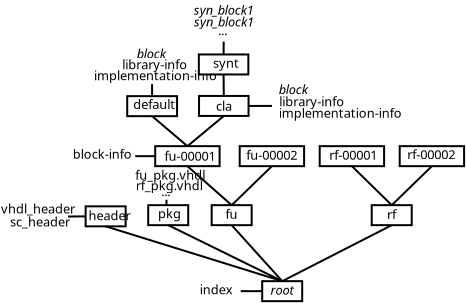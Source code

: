 <?xml version="1.0" encoding="UTF-8"?>
<dia:diagram xmlns:dia="http://www.lysator.liu.se/~alla/dia/">
  <dia:layer name="Background" visible="true">
    <dia:object type="Standard - Text" version="0" id="O0">
      <dia:attribute name="obj_pos">
        <dia:point val="30.288,11.275"/>
      </dia:attribute>
      <dia:attribute name="obj_bb">
        <dia:rectangle val="30.288,10.675;30.288,11.625"/>
      </dia:attribute>
      <dia:attribute name="text">
        <dia:composite type="text">
          <dia:attribute name="string">
            <dia:string>##</dia:string>
          </dia:attribute>
          <dia:attribute name="font">
            <dia:font family="sans" style="0" name="Helvetica"/>
          </dia:attribute>
          <dia:attribute name="height">
            <dia:real val="0.8"/>
          </dia:attribute>
          <dia:attribute name="pos">
            <dia:point val="30.288,11.275"/>
          </dia:attribute>
          <dia:attribute name="color">
            <dia:color val="#000000"/>
          </dia:attribute>
          <dia:attribute name="alignment">
            <dia:enum val="0"/>
          </dia:attribute>
        </dia:composite>
      </dia:attribute>
    </dia:object>
    <dia:object type="Standard - Line" version="0" id="O1">
      <dia:attribute name="obj_pos">
        <dia:point val="25.937,23.575"/>
      </dia:attribute>
      <dia:attribute name="obj_bb">
        <dia:rectangle val="23.339,20.704;26.008,23.646"/>
      </dia:attribute>
      <dia:attribute name="conn_endpoints">
        <dia:point val="25.937,23.575"/>
        <dia:point val="23.41,20.775"/>
      </dia:attribute>
      <dia:attribute name="numcp">
        <dia:int val="1"/>
      </dia:attribute>
      <dia:connections>
        <dia:connection handle="0" to="O33" connection="1"/>
        <dia:connection handle="1" to="O12" connection="6"/>
      </dia:connections>
    </dia:object>
    <dia:object type="Standard - Line" version="0" id="O2">
      <dia:attribute name="obj_pos">
        <dia:point val="25.937,23.575"/>
      </dia:attribute>
      <dia:attribute name="obj_bb">
        <dia:rectangle val="25.87,20.708;31.48,23.642"/>
      </dia:attribute>
      <dia:attribute name="conn_endpoints">
        <dia:point val="25.937,23.575"/>
        <dia:point val="31.413,20.775"/>
      </dia:attribute>
      <dia:attribute name="numcp">
        <dia:int val="1"/>
      </dia:attribute>
      <dia:connections>
        <dia:connection handle="0" to="O33" connection="1"/>
        <dia:connection handle="1" to="O13" connection="6"/>
      </dia:connections>
    </dia:object>
    <dia:group>
      <dia:object type="Standard - Box" version="0" id="O3">
        <dia:attribute name="obj_pos">
          <dia:point val="19.238,19.775"/>
        </dia:attribute>
        <dia:attribute name="obj_bb">
          <dia:rectangle val="19.188,19.725;21.288,20.825"/>
        </dia:attribute>
        <dia:attribute name="elem_corner">
          <dia:point val="19.238,19.775"/>
        </dia:attribute>
        <dia:attribute name="elem_width">
          <dia:real val="2"/>
        </dia:attribute>
        <dia:attribute name="elem_height">
          <dia:real val="1"/>
        </dia:attribute>
        <dia:attribute name="show_background">
          <dia:boolean val="true"/>
        </dia:attribute>
      </dia:object>
      <dia:object type="Standard - Text" version="0" id="O4">
        <dia:attribute name="obj_pos">
          <dia:point val="19.727,20.425"/>
        </dia:attribute>
        <dia:attribute name="obj_bb">
          <dia:rectangle val="19.727,19.825;20.627,20.775"/>
        </dia:attribute>
        <dia:attribute name="text">
          <dia:composite type="text">
            <dia:attribute name="string">
              <dia:string>#pkg#</dia:string>
            </dia:attribute>
            <dia:attribute name="font">
              <dia:font family="sans" style="0" name="Helvetica"/>
            </dia:attribute>
            <dia:attribute name="height">
              <dia:real val="0.8"/>
            </dia:attribute>
            <dia:attribute name="pos">
              <dia:point val="19.727,20.425"/>
            </dia:attribute>
            <dia:attribute name="color">
              <dia:color val="#000000"/>
            </dia:attribute>
            <dia:attribute name="alignment">
              <dia:enum val="0"/>
            </dia:attribute>
          </dia:composite>
        </dia:attribute>
      </dia:object>
    </dia:group>
    <dia:object type="Standard - Box" version="0" id="O5">
      <dia:attribute name="obj_pos">
        <dia:point val="19.587,16.825"/>
      </dia:attribute>
      <dia:attribute name="obj_bb">
        <dia:rectangle val="19.538,16.775;22.858,17.875"/>
      </dia:attribute>
      <dia:attribute name="elem_corner">
        <dia:point val="19.587,16.825"/>
      </dia:attribute>
      <dia:attribute name="elem_width">
        <dia:real val="3.22"/>
      </dia:attribute>
      <dia:attribute name="elem_height">
        <dia:real val="1"/>
      </dia:attribute>
      <dia:attribute name="show_background">
        <dia:boolean val="true"/>
      </dia:attribute>
    </dia:object>
    <dia:object type="Standard - Text" version="0" id="O6">
      <dia:attribute name="obj_pos">
        <dia:point val="20.047,17.55"/>
      </dia:attribute>
      <dia:attribute name="obj_bb">
        <dia:rectangle val="20.047,16.95;22.198,17.9"/>
      </dia:attribute>
      <dia:attribute name="text">
        <dia:composite type="text">
          <dia:attribute name="string">
            <dia:string>#fu-00001#</dia:string>
          </dia:attribute>
          <dia:attribute name="font">
            <dia:font family="sans" style="0" name="Helvetica"/>
          </dia:attribute>
          <dia:attribute name="height">
            <dia:real val="0.8"/>
          </dia:attribute>
          <dia:attribute name="pos">
            <dia:point val="20.047,17.55"/>
          </dia:attribute>
          <dia:attribute name="color">
            <dia:color val="#000000"/>
          </dia:attribute>
          <dia:attribute name="alignment">
            <dia:enum val="0"/>
          </dia:attribute>
        </dia:composite>
      </dia:attribute>
    </dia:object>
    <dia:object type="Standard - Box" version="0" id="O7">
      <dia:attribute name="obj_pos">
        <dia:point val="23.812,16.825"/>
      </dia:attribute>
      <dia:attribute name="obj_bb">
        <dia:rectangle val="23.762,16.775;27.082,17.875"/>
      </dia:attribute>
      <dia:attribute name="elem_corner">
        <dia:point val="23.812,16.825"/>
      </dia:attribute>
      <dia:attribute name="elem_width">
        <dia:real val="3.22"/>
      </dia:attribute>
      <dia:attribute name="elem_height">
        <dia:real val="1"/>
      </dia:attribute>
      <dia:attribute name="show_background">
        <dia:boolean val="true"/>
      </dia:attribute>
    </dia:object>
    <dia:object type="Standard - Text" version="0" id="O8">
      <dia:attribute name="obj_pos">
        <dia:point val="24.137,17.5"/>
      </dia:attribute>
      <dia:attribute name="obj_bb">
        <dia:rectangle val="24.137,16.9;26.287,17.85"/>
      </dia:attribute>
      <dia:attribute name="text">
        <dia:composite type="text">
          <dia:attribute name="string">
            <dia:string>#fu-00002#</dia:string>
          </dia:attribute>
          <dia:attribute name="font">
            <dia:font family="sans" style="0" name="Helvetica"/>
          </dia:attribute>
          <dia:attribute name="height">
            <dia:real val="0.8"/>
          </dia:attribute>
          <dia:attribute name="pos">
            <dia:point val="24.137,17.5"/>
          </dia:attribute>
          <dia:attribute name="color">
            <dia:color val="#000000"/>
          </dia:attribute>
          <dia:attribute name="alignment">
            <dia:enum val="0"/>
          </dia:attribute>
        </dia:composite>
      </dia:attribute>
    </dia:object>
    <dia:object type="Standard - Box" version="0" id="O9">
      <dia:attribute name="obj_pos">
        <dia:point val="27.812,16.825"/>
      </dia:attribute>
      <dia:attribute name="obj_bb">
        <dia:rectangle val="27.762,16.775;31.082,17.875"/>
      </dia:attribute>
      <dia:attribute name="elem_corner">
        <dia:point val="27.812,16.825"/>
      </dia:attribute>
      <dia:attribute name="elem_width">
        <dia:real val="3.22"/>
      </dia:attribute>
      <dia:attribute name="elem_height">
        <dia:real val="1"/>
      </dia:attribute>
      <dia:attribute name="show_background">
        <dia:boolean val="true"/>
      </dia:attribute>
    </dia:object>
    <dia:object type="Standard - Box" version="0" id="O10">
      <dia:attribute name="obj_pos">
        <dia:point val="31.812,16.825"/>
      </dia:attribute>
      <dia:attribute name="obj_bb">
        <dia:rectangle val="31.762,16.775;35.083,17.875"/>
      </dia:attribute>
      <dia:attribute name="elem_corner">
        <dia:point val="31.812,16.825"/>
      </dia:attribute>
      <dia:attribute name="elem_width">
        <dia:real val="3.22"/>
      </dia:attribute>
      <dia:attribute name="elem_height">
        <dia:real val="1"/>
      </dia:attribute>
      <dia:attribute name="show_background">
        <dia:boolean val="true"/>
      </dia:attribute>
    </dia:object>
    <dia:object type="Standard - Text" version="0" id="O11">
      <dia:attribute name="obj_pos">
        <dia:point val="32.187,17.475"/>
      </dia:attribute>
      <dia:attribute name="obj_bb">
        <dia:rectangle val="32.187,16.875;34.237,17.825"/>
      </dia:attribute>
      <dia:attribute name="text">
        <dia:composite type="text">
          <dia:attribute name="string">
            <dia:string>#rf-00002#</dia:string>
          </dia:attribute>
          <dia:attribute name="font">
            <dia:font family="sans" style="0" name="Helvetica"/>
          </dia:attribute>
          <dia:attribute name="height">
            <dia:real val="0.8"/>
          </dia:attribute>
          <dia:attribute name="pos">
            <dia:point val="32.187,17.475"/>
          </dia:attribute>
          <dia:attribute name="color">
            <dia:color val="#000000"/>
          </dia:attribute>
          <dia:attribute name="alignment">
            <dia:enum val="0"/>
          </dia:attribute>
        </dia:composite>
      </dia:attribute>
    </dia:object>
    <dia:object type="Standard - Box" version="0" id="O12">
      <dia:attribute name="obj_pos">
        <dia:point val="22.41,19.775"/>
      </dia:attribute>
      <dia:attribute name="obj_bb">
        <dia:rectangle val="22.36,19.725;24.46,20.825"/>
      </dia:attribute>
      <dia:attribute name="elem_corner">
        <dia:point val="22.41,19.775"/>
      </dia:attribute>
      <dia:attribute name="elem_width">
        <dia:real val="2"/>
      </dia:attribute>
      <dia:attribute name="elem_height">
        <dia:real val="1"/>
      </dia:attribute>
      <dia:attribute name="show_background">
        <dia:boolean val="true"/>
      </dia:attribute>
    </dia:object>
    <dia:object type="Standard - Box" version="0" id="O13">
      <dia:attribute name="obj_pos">
        <dia:point val="30.413,19.775"/>
      </dia:attribute>
      <dia:attribute name="obj_bb">
        <dia:rectangle val="30.363,19.725;32.462,20.825"/>
      </dia:attribute>
      <dia:attribute name="elem_corner">
        <dia:point val="30.413,19.775"/>
      </dia:attribute>
      <dia:attribute name="elem_width">
        <dia:real val="2"/>
      </dia:attribute>
      <dia:attribute name="elem_height">
        <dia:real val="1"/>
      </dia:attribute>
      <dia:attribute name="show_background">
        <dia:boolean val="true"/>
      </dia:attribute>
    </dia:object>
    <dia:object type="Standard - Text" version="0" id="O14">
      <dia:attribute name="obj_pos">
        <dia:point val="23.101,20.45"/>
      </dia:attribute>
      <dia:attribute name="obj_bb">
        <dia:rectangle val="23.101,19.85;23.551,20.8"/>
      </dia:attribute>
      <dia:attribute name="text">
        <dia:composite type="text">
          <dia:attribute name="string">
            <dia:string>#fu#</dia:string>
          </dia:attribute>
          <dia:attribute name="font">
            <dia:font family="sans" style="0" name="Helvetica"/>
          </dia:attribute>
          <dia:attribute name="height">
            <dia:real val="0.8"/>
          </dia:attribute>
          <dia:attribute name="pos">
            <dia:point val="23.101,20.45"/>
          </dia:attribute>
          <dia:attribute name="color">
            <dia:color val="#000000"/>
          </dia:attribute>
          <dia:attribute name="alignment">
            <dia:enum val="0"/>
          </dia:attribute>
        </dia:composite>
      </dia:attribute>
    </dia:object>
    <dia:object type="Standard - Text" version="0" id="O15">
      <dia:attribute name="obj_pos">
        <dia:point val="31.178,20.475"/>
      </dia:attribute>
      <dia:attribute name="obj_bb">
        <dia:rectangle val="31.178,19.875;31.528,20.825"/>
      </dia:attribute>
      <dia:attribute name="text">
        <dia:composite type="text">
          <dia:attribute name="string">
            <dia:string>#rf#</dia:string>
          </dia:attribute>
          <dia:attribute name="font">
            <dia:font family="sans" style="0" name="Helvetica"/>
          </dia:attribute>
          <dia:attribute name="height">
            <dia:real val="0.8"/>
          </dia:attribute>
          <dia:attribute name="pos">
            <dia:point val="31.178,20.475"/>
          </dia:attribute>
          <dia:attribute name="color">
            <dia:color val="#000000"/>
          </dia:attribute>
          <dia:attribute name="alignment">
            <dia:enum val="0"/>
          </dia:attribute>
        </dia:composite>
      </dia:attribute>
    </dia:object>
    <dia:object type="Standard - Text" version="0" id="O16">
      <dia:attribute name="obj_pos">
        <dia:point val="15.463,17.45"/>
      </dia:attribute>
      <dia:attribute name="obj_bb">
        <dia:rectangle val="15.463,16.831;17.931,17.837"/>
      </dia:attribute>
      <dia:attribute name="text">
        <dia:composite type="text">
          <dia:attribute name="string">
            <dia:string>#block-info#</dia:string>
          </dia:attribute>
          <dia:attribute name="font">
            <dia:font family="sans" style="0" name="Helvetica"/>
          </dia:attribute>
          <dia:attribute name="height">
            <dia:real val="0.8"/>
          </dia:attribute>
          <dia:attribute name="pos">
            <dia:point val="15.463,17.45"/>
          </dia:attribute>
          <dia:attribute name="color">
            <dia:color val="#000000"/>
          </dia:attribute>
          <dia:attribute name="alignment">
            <dia:enum val="0"/>
          </dia:attribute>
        </dia:composite>
      </dia:attribute>
    </dia:object>
    <dia:object type="Standard - Line" version="0" id="O17">
      <dia:attribute name="obj_pos">
        <dia:point val="21.198,16.825"/>
      </dia:attribute>
      <dia:attribute name="obj_bb">
        <dia:rectangle val="19.363,15.255;21.268,16.895"/>
      </dia:attribute>
      <dia:attribute name="conn_endpoints">
        <dia:point val="21.198,16.825"/>
        <dia:point val="19.433,15.325"/>
      </dia:attribute>
      <dia:attribute name="numcp">
        <dia:int val="1"/>
      </dia:attribute>
      <dia:connections>
        <dia:connection handle="0" to="O5" connection="1"/>
        <dia:connection handle="1" to="O24" connection="6"/>
      </dia:connections>
    </dia:object>
    <dia:object type="Standard - Line" version="0" id="O18">
      <dia:attribute name="obj_pos">
        <dia:point val="23.41,19.775"/>
      </dia:attribute>
      <dia:attribute name="obj_bb">
        <dia:rectangle val="21.127,17.754;23.481,19.846"/>
      </dia:attribute>
      <dia:attribute name="conn_endpoints">
        <dia:point val="23.41,19.775"/>
        <dia:point val="21.198,17.825"/>
      </dia:attribute>
      <dia:attribute name="numcp">
        <dia:int val="1"/>
      </dia:attribute>
      <dia:connections>
        <dia:connection handle="0" to="O12" connection="1"/>
        <dia:connection handle="1" to="O5" connection="6"/>
      </dia:connections>
    </dia:object>
    <dia:object type="Standard - Line" version="0" id="O19">
      <dia:attribute name="obj_pos">
        <dia:point val="23.41,19.775"/>
      </dia:attribute>
      <dia:attribute name="obj_bb">
        <dia:rectangle val="23.339,17.754;25.493,19.846"/>
      </dia:attribute>
      <dia:attribute name="conn_endpoints">
        <dia:point val="23.41,19.775"/>
        <dia:point val="25.422,17.825"/>
      </dia:attribute>
      <dia:attribute name="numcp">
        <dia:int val="1"/>
      </dia:attribute>
      <dia:connections>
        <dia:connection handle="0" to="O12" connection="1"/>
        <dia:connection handle="1" to="O7" connection="6"/>
      </dia:connections>
    </dia:object>
    <dia:object type="Standard - Line" version="0" id="O20">
      <dia:attribute name="obj_pos">
        <dia:point val="31.413,19.775"/>
      </dia:attribute>
      <dia:attribute name="obj_bb">
        <dia:rectangle val="29.352,17.754;31.483,19.846"/>
      </dia:attribute>
      <dia:attribute name="conn_endpoints">
        <dia:point val="31.413,19.775"/>
        <dia:point val="29.422,17.825"/>
      </dia:attribute>
      <dia:attribute name="numcp">
        <dia:int val="1"/>
      </dia:attribute>
      <dia:connections>
        <dia:connection handle="0" to="O13" connection="1"/>
        <dia:connection handle="1" to="O9" connection="6"/>
      </dia:connections>
    </dia:object>
    <dia:object type="Standard - Line" version="0" id="O21">
      <dia:attribute name="obj_pos">
        <dia:point val="31.413,19.775"/>
      </dia:attribute>
      <dia:attribute name="obj_bb">
        <dia:rectangle val="31.342,17.754;33.493,19.846"/>
      </dia:attribute>
      <dia:attribute name="conn_endpoints">
        <dia:point val="31.413,19.775"/>
        <dia:point val="33.422,17.825"/>
      </dia:attribute>
      <dia:attribute name="numcp">
        <dia:int val="1"/>
      </dia:attribute>
      <dia:connections>
        <dia:connection handle="0" to="O13" connection="1"/>
        <dia:connection handle="1" to="O10" connection="6"/>
      </dia:connections>
    </dia:object>
    <dia:object type="Standard - Line" version="0" id="O22">
      <dia:attribute name="obj_pos">
        <dia:point val="19.587,17.325"/>
      </dia:attribute>
      <dia:attribute name="obj_bb">
        <dia:rectangle val="18.538,17.275;19.637,17.375"/>
      </dia:attribute>
      <dia:attribute name="conn_endpoints">
        <dia:point val="19.587,17.325"/>
        <dia:point val="18.587,17.325"/>
      </dia:attribute>
      <dia:attribute name="numcp">
        <dia:int val="1"/>
      </dia:attribute>
      <dia:connections>
        <dia:connection handle="0" to="O5" connection="3"/>
      </dia:connections>
    </dia:object>
    <dia:object type="Standard - Line" version="0" id="O23">
      <dia:attribute name="obj_pos">
        <dia:point val="21.198,16.825"/>
      </dia:attribute>
      <dia:attribute name="obj_bb">
        <dia:rectangle val="21.127,15.244;23.087,16.895"/>
      </dia:attribute>
      <dia:attribute name="conn_endpoints">
        <dia:point val="21.198,16.825"/>
        <dia:point val="23.017,15.314"/>
      </dia:attribute>
      <dia:attribute name="numcp">
        <dia:int val="1"/>
      </dia:attribute>
      <dia:connections>
        <dia:connection handle="0" to="O5" connection="1"/>
        <dia:connection handle="1" to="O26" connection="6"/>
      </dia:connections>
    </dia:object>
    <dia:object type="Standard - Box" version="0" id="O24">
      <dia:attribute name="obj_pos">
        <dia:point val="18.188,14.325"/>
      </dia:attribute>
      <dia:attribute name="obj_bb">
        <dia:rectangle val="18.137,14.275;20.729,15.375"/>
      </dia:attribute>
      <dia:attribute name="elem_corner">
        <dia:point val="18.188,14.325"/>
      </dia:attribute>
      <dia:attribute name="elem_width">
        <dia:real val="2.492"/>
      </dia:attribute>
      <dia:attribute name="elem_height">
        <dia:real val="1"/>
      </dia:attribute>
      <dia:attribute name="show_background">
        <dia:boolean val="true"/>
      </dia:attribute>
    </dia:object>
    <dia:object type="Standard - Text" version="0" id="O25">
      <dia:attribute name="obj_pos">
        <dia:point val="18.487,14.964"/>
      </dia:attribute>
      <dia:attribute name="obj_bb">
        <dia:rectangle val="18.487,14.364;20.137,15.314"/>
      </dia:attribute>
      <dia:attribute name="text">
        <dia:composite type="text">
          <dia:attribute name="string">
            <dia:string>#default#</dia:string>
          </dia:attribute>
          <dia:attribute name="font">
            <dia:font family="sans" style="0" name="Helvetica"/>
          </dia:attribute>
          <dia:attribute name="height">
            <dia:real val="0.8"/>
          </dia:attribute>
          <dia:attribute name="pos">
            <dia:point val="18.487,14.964"/>
          </dia:attribute>
          <dia:attribute name="color">
            <dia:color val="#000000"/>
          </dia:attribute>
          <dia:attribute name="alignment">
            <dia:enum val="0"/>
          </dia:attribute>
        </dia:composite>
      </dia:attribute>
    </dia:object>
    <dia:object type="Standard - Box" version="0" id="O26">
      <dia:attribute name="obj_pos">
        <dia:point val="21.779,14.314"/>
      </dia:attribute>
      <dia:attribute name="obj_bb">
        <dia:rectangle val="21.729,14.264;24.304,15.364"/>
      </dia:attribute>
      <dia:attribute name="elem_corner">
        <dia:point val="21.779,14.314"/>
      </dia:attribute>
      <dia:attribute name="elem_width">
        <dia:real val="2.475"/>
      </dia:attribute>
      <dia:attribute name="elem_height">
        <dia:real val="1"/>
      </dia:attribute>
      <dia:attribute name="show_background">
        <dia:boolean val="true"/>
      </dia:attribute>
    </dia:object>
    <dia:object type="Standard - Text" version="0" id="O27">
      <dia:attribute name="obj_pos">
        <dia:point val="22.633,15.054"/>
      </dia:attribute>
      <dia:attribute name="obj_bb">
        <dia:rectangle val="22.633,14.454;23.383,15.404"/>
      </dia:attribute>
      <dia:attribute name="text">
        <dia:composite type="text">
          <dia:attribute name="string">
            <dia:string>#cla#</dia:string>
          </dia:attribute>
          <dia:attribute name="font">
            <dia:font family="sans" style="0" name="Helvetica"/>
          </dia:attribute>
          <dia:attribute name="height">
            <dia:real val="0.8"/>
          </dia:attribute>
          <dia:attribute name="pos">
            <dia:point val="22.633,15.054"/>
          </dia:attribute>
          <dia:attribute name="color">
            <dia:color val="#000000"/>
          </dia:attribute>
          <dia:attribute name="alignment">
            <dia:enum val="0"/>
          </dia:attribute>
        </dia:composite>
      </dia:attribute>
    </dia:object>
    <dia:object type="Standard - Text" version="0" id="O28">
      <dia:attribute name="obj_pos">
        <dia:point val="25.762,14.225"/>
      </dia:attribute>
      <dia:attribute name="obj_bb">
        <dia:rectangle val="25.762,13.625;27.113,14.575"/>
      </dia:attribute>
      <dia:attribute name="text">
        <dia:composite type="text">
          <dia:attribute name="string">
            <dia:string>#block#</dia:string>
          </dia:attribute>
          <dia:attribute name="font">
            <dia:font family="sans" style="8" name="Helvetica"/>
          </dia:attribute>
          <dia:attribute name="height">
            <dia:real val="0.8"/>
          </dia:attribute>
          <dia:attribute name="pos">
            <dia:point val="25.762,14.225"/>
          </dia:attribute>
          <dia:attribute name="color">
            <dia:color val="#000000"/>
          </dia:attribute>
          <dia:attribute name="alignment">
            <dia:enum val="0"/>
          </dia:attribute>
        </dia:composite>
      </dia:attribute>
    </dia:object>
    <dia:object type="Standard - Line" version="0" id="O29">
      <dia:attribute name="obj_pos">
        <dia:point val="19.433,14.325"/>
      </dia:attribute>
      <dia:attribute name="obj_bb">
        <dia:rectangle val="19.379,13.675;19.484,14.375"/>
      </dia:attribute>
      <dia:attribute name="conn_endpoints">
        <dia:point val="19.433,14.325"/>
        <dia:point val="19.429,13.725"/>
      </dia:attribute>
      <dia:attribute name="numcp">
        <dia:int val="1"/>
      </dia:attribute>
      <dia:connections>
        <dia:connection handle="0" to="O24" connection="1"/>
      </dia:connections>
    </dia:object>
    <dia:object type="Standard - Line" version="0" id="O30">
      <dia:attribute name="obj_pos">
        <dia:point val="24.254,14.814"/>
      </dia:attribute>
      <dia:attribute name="obj_bb">
        <dia:rectangle val="24.204,14.762;25.478,14.864"/>
      </dia:attribute>
      <dia:attribute name="conn_endpoints">
        <dia:point val="24.254,14.814"/>
        <dia:point val="25.427,14.812"/>
      </dia:attribute>
      <dia:attribute name="numcp">
        <dia:int val="1"/>
      </dia:attribute>
      <dia:connections>
        <dia:connection handle="0" to="O26" connection="4"/>
      </dia:connections>
    </dia:object>
    <dia:object type="Standard - Text" version="0" id="O31">
      <dia:attribute name="obj_pos">
        <dia:point val="25.788,14.825"/>
      </dia:attribute>
      <dia:attribute name="obj_bb">
        <dia:rectangle val="25.788,14.225;28.488,15.175"/>
      </dia:attribute>
      <dia:attribute name="text">
        <dia:composite type="text">
          <dia:attribute name="string">
            <dia:string>#library-info#</dia:string>
          </dia:attribute>
          <dia:attribute name="font">
            <dia:font family="sans" style="0" name="Helvetica"/>
          </dia:attribute>
          <dia:attribute name="height">
            <dia:real val="0.8"/>
          </dia:attribute>
          <dia:attribute name="pos">
            <dia:point val="25.788,14.825"/>
          </dia:attribute>
          <dia:attribute name="color">
            <dia:color val="#000000"/>
          </dia:attribute>
          <dia:attribute name="alignment">
            <dia:enum val="0"/>
          </dia:attribute>
        </dia:composite>
      </dia:attribute>
    </dia:object>
    <dia:object type="Standard - Line" version="0" id="O32">
      <dia:attribute name="obj_pos">
        <dia:point val="25.937,23.575"/>
      </dia:attribute>
      <dia:attribute name="obj_bb">
        <dia:rectangle val="20.171,20.708;26.004,23.642"/>
      </dia:attribute>
      <dia:attribute name="conn_endpoints">
        <dia:point val="25.937,23.575"/>
        <dia:point val="20.238,20.775"/>
      </dia:attribute>
      <dia:attribute name="numcp">
        <dia:int val="1"/>
      </dia:attribute>
      <dia:connections>
        <dia:connection handle="0" to="O33" connection="1"/>
        <dia:connection handle="1" to="O3" connection="6"/>
      </dia:connections>
    </dia:object>
    <dia:object type="Standard - Box" version="0" id="O33">
      <dia:attribute name="obj_pos">
        <dia:point val="24.937,23.575"/>
      </dia:attribute>
      <dia:attribute name="obj_bb">
        <dia:rectangle val="24.887,23.525;26.987,24.625"/>
      </dia:attribute>
      <dia:attribute name="elem_corner">
        <dia:point val="24.937,23.575"/>
      </dia:attribute>
      <dia:attribute name="elem_width">
        <dia:real val="2"/>
      </dia:attribute>
      <dia:attribute name="elem_height">
        <dia:real val="1"/>
      </dia:attribute>
      <dia:attribute name="show_background">
        <dia:boolean val="true"/>
      </dia:attribute>
    </dia:object>
    <dia:object type="Standard - Text" version="0" id="O34">
      <dia:attribute name="obj_pos">
        <dia:point val="25.348,24.25"/>
      </dia:attribute>
      <dia:attribute name="obj_bb">
        <dia:rectangle val="25.348,23.65;26.297,24.6"/>
      </dia:attribute>
      <dia:attribute name="text">
        <dia:composite type="text">
          <dia:attribute name="string">
            <dia:string>#root#</dia:string>
          </dia:attribute>
          <dia:attribute name="font">
            <dia:font family="sans" style="8" name="Helvetica"/>
          </dia:attribute>
          <dia:attribute name="height">
            <dia:real val="0.8"/>
          </dia:attribute>
          <dia:attribute name="pos">
            <dia:point val="25.348,24.25"/>
          </dia:attribute>
          <dia:attribute name="color">
            <dia:color val="#000000"/>
          </dia:attribute>
          <dia:attribute name="alignment">
            <dia:enum val="0"/>
          </dia:attribute>
        </dia:composite>
      </dia:attribute>
    </dia:object>
    <dia:object type="Standard - Text" version="0" id="O35">
      <dia:attribute name="obj_pos">
        <dia:point val="21.812,24.225"/>
      </dia:attribute>
      <dia:attribute name="obj_bb">
        <dia:rectangle val="21.812,23.625;23.163,24.575"/>
      </dia:attribute>
      <dia:attribute name="text">
        <dia:composite type="text">
          <dia:attribute name="string">
            <dia:string>#index#</dia:string>
          </dia:attribute>
          <dia:attribute name="font">
            <dia:font family="sans" style="0" name="Helvetica"/>
          </dia:attribute>
          <dia:attribute name="height">
            <dia:real val="0.8"/>
          </dia:attribute>
          <dia:attribute name="pos">
            <dia:point val="21.812,24.225"/>
          </dia:attribute>
          <dia:attribute name="color">
            <dia:color val="#000000"/>
          </dia:attribute>
          <dia:attribute name="alignment">
            <dia:enum val="0"/>
          </dia:attribute>
        </dia:composite>
      </dia:attribute>
    </dia:object>
    <dia:object type="Standard - Line" version="0" id="O36">
      <dia:attribute name="obj_pos">
        <dia:point val="24.937,24.075"/>
      </dia:attribute>
      <dia:attribute name="obj_bb">
        <dia:rectangle val="23.812,24.025;24.987,24.125"/>
      </dia:attribute>
      <dia:attribute name="conn_endpoints">
        <dia:point val="24.937,24.075"/>
        <dia:point val="23.863,24.075"/>
      </dia:attribute>
      <dia:attribute name="numcp">
        <dia:int val="1"/>
      </dia:attribute>
      <dia:connections>
        <dia:connection handle="0" to="O33" connection="3"/>
      </dia:connections>
    </dia:object>
    <dia:object type="Standard - Text" version="0" id="O37">
      <dia:attribute name="obj_pos">
        <dia:point val="25.767,15.405"/>
      </dia:attribute>
      <dia:attribute name="obj_bb">
        <dia:rectangle val="25.767,14.805;30.717,15.755"/>
      </dia:attribute>
      <dia:attribute name="text">
        <dia:composite type="text">
          <dia:attribute name="string">
            <dia:string>#implementation-info#</dia:string>
          </dia:attribute>
          <dia:attribute name="font">
            <dia:font family="sans" style="0" name="Helvetica"/>
          </dia:attribute>
          <dia:attribute name="height">
            <dia:real val="0.8"/>
          </dia:attribute>
          <dia:attribute name="pos">
            <dia:point val="25.767,15.405"/>
          </dia:attribute>
          <dia:attribute name="color">
            <dia:color val="#000000"/>
          </dia:attribute>
          <dia:attribute name="alignment">
            <dia:enum val="0"/>
          </dia:attribute>
        </dia:composite>
      </dia:attribute>
    </dia:object>
    <dia:object type="Standard - Text" version="0" id="O38">
      <dia:attribute name="obj_pos">
        <dia:point val="18.662,12.438"/>
      </dia:attribute>
      <dia:attribute name="obj_bb">
        <dia:rectangle val="18.662,11.838;20.012,12.787"/>
      </dia:attribute>
      <dia:attribute name="text">
        <dia:composite type="text">
          <dia:attribute name="string">
            <dia:string>#block#</dia:string>
          </dia:attribute>
          <dia:attribute name="font">
            <dia:font family="sans" style="8" name="Helvetica"/>
          </dia:attribute>
          <dia:attribute name="height">
            <dia:real val="0.8"/>
          </dia:attribute>
          <dia:attribute name="pos">
            <dia:point val="18.662,12.438"/>
          </dia:attribute>
          <dia:attribute name="color">
            <dia:color val="#000000"/>
          </dia:attribute>
          <dia:attribute name="alignment">
            <dia:enum val="0"/>
          </dia:attribute>
        </dia:composite>
      </dia:attribute>
    </dia:object>
    <dia:object type="Standard - Text" version="0" id="O39">
      <dia:attribute name="obj_pos">
        <dia:point val="17.937,12.975"/>
      </dia:attribute>
      <dia:attribute name="obj_bb">
        <dia:rectangle val="17.937,12.375;20.637,13.325"/>
      </dia:attribute>
      <dia:attribute name="text">
        <dia:composite type="text">
          <dia:attribute name="string">
            <dia:string>#library-info#</dia:string>
          </dia:attribute>
          <dia:attribute name="font">
            <dia:font family="sans" style="0" name="Helvetica"/>
          </dia:attribute>
          <dia:attribute name="height">
            <dia:real val="0.8"/>
          </dia:attribute>
          <dia:attribute name="pos">
            <dia:point val="17.937,12.975"/>
          </dia:attribute>
          <dia:attribute name="color">
            <dia:color val="#000000"/>
          </dia:attribute>
          <dia:attribute name="alignment">
            <dia:enum val="0"/>
          </dia:attribute>
        </dia:composite>
      </dia:attribute>
    </dia:object>
    <dia:object type="Standard - Text" version="0" id="O40">
      <dia:attribute name="obj_pos">
        <dia:point val="16.529,13.53"/>
      </dia:attribute>
      <dia:attribute name="obj_bb">
        <dia:rectangle val="16.529,12.93;21.479,13.88"/>
      </dia:attribute>
      <dia:attribute name="text">
        <dia:composite type="text">
          <dia:attribute name="string">
            <dia:string>#implementation-info#</dia:string>
          </dia:attribute>
          <dia:attribute name="font">
            <dia:font family="sans" style="0" name="Helvetica"/>
          </dia:attribute>
          <dia:attribute name="height">
            <dia:real val="0.8"/>
          </dia:attribute>
          <dia:attribute name="pos">
            <dia:point val="16.529,13.53"/>
          </dia:attribute>
          <dia:attribute name="color">
            <dia:color val="#000000"/>
          </dia:attribute>
          <dia:attribute name="alignment">
            <dia:enum val="0"/>
          </dia:attribute>
        </dia:composite>
      </dia:attribute>
    </dia:object>
    <dia:group>
      <dia:group>
        <dia:object type="Standard - Box" version="0" id="O41">
          <dia:attribute name="obj_pos">
            <dia:point val="16.108,19.834"/>
          </dia:attribute>
          <dia:attribute name="obj_bb">
            <dia:rectangle val="16.058,19.784;18.157,20.884"/>
          </dia:attribute>
          <dia:attribute name="elem_corner">
            <dia:point val="16.108,19.834"/>
          </dia:attribute>
          <dia:attribute name="elem_width">
            <dia:real val="2"/>
          </dia:attribute>
          <dia:attribute name="elem_height">
            <dia:real val="1"/>
          </dia:attribute>
          <dia:attribute name="show_background">
            <dia:boolean val="true"/>
          </dia:attribute>
        </dia:object>
        <dia:object type="Standard - Text" version="0" id="O42">
          <dia:attribute name="obj_pos">
            <dia:point val="16.247,20.534"/>
          </dia:attribute>
          <dia:attribute name="obj_bb">
            <dia:rectangle val="16.247,19.934;17.947,20.884"/>
          </dia:attribute>
          <dia:attribute name="text">
            <dia:composite type="text">
              <dia:attribute name="string">
                <dia:string>#header#</dia:string>
              </dia:attribute>
              <dia:attribute name="font">
                <dia:font family="sans" style="0" name="Helvetica"/>
              </dia:attribute>
              <dia:attribute name="height">
                <dia:real val="0.8"/>
              </dia:attribute>
              <dia:attribute name="pos">
                <dia:point val="16.247,20.534"/>
              </dia:attribute>
              <dia:attribute name="color">
                <dia:color val="#000000"/>
              </dia:attribute>
              <dia:attribute name="alignment">
                <dia:enum val="0"/>
              </dia:attribute>
            </dia:composite>
          </dia:attribute>
        </dia:object>
      </dia:group>
      <dia:object type="Standard - Text" version="0" id="O43">
        <dia:attribute name="obj_pos">
          <dia:point val="11.877,20.194"/>
        </dia:attribute>
        <dia:attribute name="obj_bb">
          <dia:rectangle val="11.877,19.594;14.928,20.544"/>
        </dia:attribute>
        <dia:attribute name="text">
          <dia:composite type="text">
            <dia:attribute name="string">
              <dia:string>#vhdl_header#</dia:string>
            </dia:attribute>
            <dia:attribute name="font">
              <dia:font family="sans" style="0" name="Helvetica"/>
            </dia:attribute>
            <dia:attribute name="height">
              <dia:real val="0.8"/>
            </dia:attribute>
            <dia:attribute name="pos">
              <dia:point val="11.877,20.194"/>
            </dia:attribute>
            <dia:attribute name="color">
              <dia:color val="#000000"/>
            </dia:attribute>
            <dia:attribute name="alignment">
              <dia:enum val="0"/>
            </dia:attribute>
          </dia:composite>
        </dia:attribute>
      </dia:object>
      <dia:object type="Standard - Text" version="0" id="O44">
        <dia:attribute name="obj_pos">
          <dia:point val="12.328,20.844"/>
        </dia:attribute>
        <dia:attribute name="obj_bb">
          <dia:rectangle val="12.328,20.244;14.928,21.194"/>
        </dia:attribute>
        <dia:attribute name="text">
          <dia:composite type="text">
            <dia:attribute name="string">
              <dia:string>#sc_header#</dia:string>
            </dia:attribute>
            <dia:attribute name="font">
              <dia:font family="sans" style="0" name="Helvetica"/>
            </dia:attribute>
            <dia:attribute name="height">
              <dia:real val="0.8"/>
            </dia:attribute>
            <dia:attribute name="pos">
              <dia:point val="12.328,20.844"/>
            </dia:attribute>
            <dia:attribute name="color">
              <dia:color val="#000000"/>
            </dia:attribute>
            <dia:attribute name="alignment">
              <dia:enum val="0"/>
            </dia:attribute>
          </dia:composite>
        </dia:attribute>
      </dia:object>
      <dia:object type="Standard - Line" version="0" id="O45">
        <dia:attribute name="obj_pos">
          <dia:point val="16.108,20.334"/>
        </dia:attribute>
        <dia:attribute name="obj_bb">
          <dia:rectangle val="15.177,20.283;16.158,20.395"/>
        </dia:attribute>
        <dia:attribute name="conn_endpoints">
          <dia:point val="16.108,20.334"/>
          <dia:point val="15.227,20.344"/>
        </dia:attribute>
        <dia:attribute name="numcp">
          <dia:int val="1"/>
        </dia:attribute>
      </dia:object>
    </dia:group>
    <dia:object type="Standard - Line" version="0" id="O46">
      <dia:attribute name="obj_pos">
        <dia:point val="17.108,20.834"/>
      </dia:attribute>
      <dia:attribute name="obj_bb">
        <dia:rectangle val="17.045,20.771;26.0,23.638"/>
      </dia:attribute>
      <dia:attribute name="conn_endpoints">
        <dia:point val="17.108,20.834"/>
        <dia:point val="25.937,23.575"/>
      </dia:attribute>
      <dia:attribute name="numcp">
        <dia:int val="1"/>
      </dia:attribute>
      <dia:connections>
        <dia:connection handle="0" to="O41" connection="6"/>
        <dia:connection handle="1" to="O33" connection="1"/>
      </dia:connections>
    </dia:object>
    <dia:object type="Standard - Box" version="0" id="O47">
      <dia:attribute name="obj_pos">
        <dia:point val="21.769,12.24"/>
      </dia:attribute>
      <dia:attribute name="obj_bb">
        <dia:rectangle val="21.719,12.19;24.294,13.29"/>
      </dia:attribute>
      <dia:attribute name="elem_corner">
        <dia:point val="21.769,12.24"/>
      </dia:attribute>
      <dia:attribute name="elem_width">
        <dia:real val="2.475"/>
      </dia:attribute>
      <dia:attribute name="elem_height">
        <dia:real val="1"/>
      </dia:attribute>
      <dia:attribute name="show_background">
        <dia:boolean val="true"/>
      </dia:attribute>
    </dia:object>
    <dia:object type="Standard - Line" version="0" id="O48">
      <dia:attribute name="obj_pos">
        <dia:point val="23.017,14.314"/>
      </dia:attribute>
      <dia:attribute name="obj_bb">
        <dia:rectangle val="22.956,13.19;23.067,14.365"/>
      </dia:attribute>
      <dia:attribute name="conn_endpoints">
        <dia:point val="23.017,14.314"/>
        <dia:point val="23.006,13.24"/>
      </dia:attribute>
      <dia:attribute name="numcp">
        <dia:int val="1"/>
      </dia:attribute>
      <dia:connections>
        <dia:connection handle="0" to="O26" connection="1"/>
        <dia:connection handle="1" to="O47" connection="6"/>
      </dia:connections>
    </dia:object>
    <dia:object type="Standard - Text" version="0" id="O49">
      <dia:attribute name="obj_pos">
        <dia:point val="22.482,12.902"/>
      </dia:attribute>
      <dia:attribute name="obj_bb">
        <dia:rectangle val="22.482,12.303;23.532,13.252"/>
      </dia:attribute>
      <dia:attribute name="text">
        <dia:composite type="text">
          <dia:attribute name="string">
            <dia:string>#synt#</dia:string>
          </dia:attribute>
          <dia:attribute name="font">
            <dia:font family="sans" style="0" name="Helvetica"/>
          </dia:attribute>
          <dia:attribute name="height">
            <dia:real val="0.8"/>
          </dia:attribute>
          <dia:attribute name="pos">
            <dia:point val="22.482,12.902"/>
          </dia:attribute>
          <dia:attribute name="color">
            <dia:color val="#000000"/>
          </dia:attribute>
          <dia:attribute name="alignment">
            <dia:enum val="0"/>
          </dia:attribute>
        </dia:composite>
      </dia:attribute>
    </dia:object>
    <dia:object type="Standard - Text" version="0" id="O50">
      <dia:attribute name="obj_pos">
        <dia:point val="21.532,10.84"/>
      </dia:attribute>
      <dia:attribute name="obj_bb">
        <dia:rectangle val="21.532,10.24;24.381,11.19"/>
      </dia:attribute>
      <dia:attribute name="text">
        <dia:composite type="text">
          <dia:attribute name="string">
            <dia:string>#syn_block1#</dia:string>
          </dia:attribute>
          <dia:attribute name="font">
            <dia:font family="sans" style="8" name="Helvetica"/>
          </dia:attribute>
          <dia:attribute name="height">
            <dia:real val="0.8"/>
          </dia:attribute>
          <dia:attribute name="pos">
            <dia:point val="21.532,10.84"/>
          </dia:attribute>
          <dia:attribute name="color">
            <dia:color val="#000000"/>
          </dia:attribute>
          <dia:attribute name="alignment">
            <dia:enum val="0"/>
          </dia:attribute>
        </dia:composite>
      </dia:attribute>
    </dia:object>
    <dia:object type="Standard - Line" version="0" id="O51">
      <dia:attribute name="obj_pos">
        <dia:point val="23.006,12.24"/>
      </dia:attribute>
      <dia:attribute name="obj_bb">
        <dia:rectangle val="22.956,11.55;23.062,12.29"/>
      </dia:attribute>
      <dia:attribute name="conn_endpoints">
        <dia:point val="23.006,12.24"/>
        <dia:point val="23.012,11.6"/>
      </dia:attribute>
      <dia:attribute name="numcp">
        <dia:int val="1"/>
      </dia:attribute>
      <dia:connections>
        <dia:connection handle="0" to="O47" connection="1"/>
      </dia:connections>
    </dia:object>
    <dia:object type="Standard - Text" version="0" id="O52">
      <dia:attribute name="obj_pos">
        <dia:point val="21.519,10.252"/>
      </dia:attribute>
      <dia:attribute name="obj_bb">
        <dia:rectangle val="21.519,9.652;24.369,10.602"/>
      </dia:attribute>
      <dia:attribute name="text">
        <dia:composite type="text">
          <dia:attribute name="string">
            <dia:string>#syn_block1#</dia:string>
          </dia:attribute>
          <dia:attribute name="font">
            <dia:font family="sans" style="8" name="Helvetica"/>
          </dia:attribute>
          <dia:attribute name="height">
            <dia:real val="0.8"/>
          </dia:attribute>
          <dia:attribute name="pos">
            <dia:point val="21.519,10.252"/>
          </dia:attribute>
          <dia:attribute name="color">
            <dia:color val="#000000"/>
          </dia:attribute>
          <dia:attribute name="alignment">
            <dia:enum val="0"/>
          </dia:attribute>
        </dia:composite>
      </dia:attribute>
    </dia:object>
    <dia:object type="Standard - Text" version="0" id="O53">
      <dia:attribute name="obj_pos">
        <dia:point val="22.769,11.277"/>
      </dia:attribute>
      <dia:attribute name="obj_bb">
        <dia:rectangle val="22.769,10.678;23.219,11.627"/>
      </dia:attribute>
      <dia:attribute name="text">
        <dia:composite type="text">
          <dia:attribute name="string">
            <dia:string>#...#</dia:string>
          </dia:attribute>
          <dia:attribute name="font">
            <dia:font family="sans" style="8" name="Helvetica"/>
          </dia:attribute>
          <dia:attribute name="height">
            <dia:real val="0.8"/>
          </dia:attribute>
          <dia:attribute name="pos">
            <dia:point val="22.769,11.277"/>
          </dia:attribute>
          <dia:attribute name="color">
            <dia:color val="#000000"/>
          </dia:attribute>
          <dia:attribute name="alignment">
            <dia:enum val="0"/>
          </dia:attribute>
        </dia:composite>
      </dia:attribute>
    </dia:object>
    <dia:object type="Standard - Text" version="0" id="O54">
      <dia:attribute name="obj_pos">
        <dia:point val="28.29,17.506"/>
      </dia:attribute>
      <dia:attribute name="obj_bb">
        <dia:rectangle val="28.29,16.906;30.34,17.856"/>
      </dia:attribute>
      <dia:attribute name="text">
        <dia:composite type="text">
          <dia:attribute name="string">
            <dia:string>#rf-00001#</dia:string>
          </dia:attribute>
          <dia:attribute name="font">
            <dia:font family="sans" style="0" name="Helvetica"/>
          </dia:attribute>
          <dia:attribute name="height">
            <dia:real val="0.8"/>
          </dia:attribute>
          <dia:attribute name="pos">
            <dia:point val="28.29,17.506"/>
          </dia:attribute>
          <dia:attribute name="color">
            <dia:color val="#000000"/>
          </dia:attribute>
          <dia:attribute name="alignment">
            <dia:enum val="0"/>
          </dia:attribute>
        </dia:composite>
      </dia:attribute>
    </dia:object>
    <dia:object type="Standard - Text" version="0" id="O55">
      <dia:attribute name="obj_pos">
        <dia:point val="18.593,18.508"/>
      </dia:attribute>
      <dia:attribute name="obj_bb">
        <dia:rectangle val="18.593,17.889;21.461,18.895"/>
      </dia:attribute>
      <dia:attribute name="text">
        <dia:composite type="text">
          <dia:attribute name="string">
            <dia:string>#fu_pkg.vhdl#</dia:string>
          </dia:attribute>
          <dia:attribute name="font">
            <dia:font family="sans" style="0" name="Helvetica"/>
          </dia:attribute>
          <dia:attribute name="height">
            <dia:real val="0.8"/>
          </dia:attribute>
          <dia:attribute name="pos">
            <dia:point val="18.593,18.508"/>
          </dia:attribute>
          <dia:attribute name="color">
            <dia:color val="#000000"/>
          </dia:attribute>
          <dia:attribute name="alignment">
            <dia:enum val="0"/>
          </dia:attribute>
        </dia:composite>
      </dia:attribute>
    </dia:object>
    <dia:object type="Standard - Text" version="0" id="O56">
      <dia:attribute name="obj_pos">
        <dia:point val="18.617,19.032"/>
      </dia:attribute>
      <dia:attribute name="obj_bb">
        <dia:rectangle val="18.617,18.414;21.386,19.42"/>
      </dia:attribute>
      <dia:attribute name="text">
        <dia:composite type="text">
          <dia:attribute name="string">
            <dia:string>#rf_pkg.vhdl#</dia:string>
          </dia:attribute>
          <dia:attribute name="font">
            <dia:font family="sans" style="0" name="Helvetica"/>
          </dia:attribute>
          <dia:attribute name="height">
            <dia:real val="0.8"/>
          </dia:attribute>
          <dia:attribute name="pos">
            <dia:point val="18.617,19.032"/>
          </dia:attribute>
          <dia:attribute name="color">
            <dia:color val="#000000"/>
          </dia:attribute>
          <dia:attribute name="alignment">
            <dia:enum val="0"/>
          </dia:attribute>
        </dia:composite>
      </dia:attribute>
    </dia:object>
    <dia:object type="Standard - Line" version="0" id="O57">
      <dia:attribute name="obj_pos">
        <dia:point val="20.152,19.802"/>
      </dia:attribute>
      <dia:attribute name="obj_bb">
        <dia:rectangle val="20.102,19.453;20.203,19.852"/>
      </dia:attribute>
      <dia:attribute name="conn_endpoints">
        <dia:point val="20.152,19.802"/>
        <dia:point val="20.152,19.503"/>
      </dia:attribute>
      <dia:attribute name="numcp">
        <dia:int val="1"/>
      </dia:attribute>
    </dia:object>
    <dia:object type="Standard - Text" version="0" id="O58">
      <dia:attribute name="obj_pos">
        <dia:point val="19.892,19.332"/>
      </dia:attribute>
      <dia:attribute name="obj_bb">
        <dia:rectangle val="19.892,18.714;20.361,19.72"/>
      </dia:attribute>
      <dia:attribute name="text">
        <dia:composite type="text">
          <dia:attribute name="string">
            <dia:string>#...#</dia:string>
          </dia:attribute>
          <dia:attribute name="font">
            <dia:font family="sans" style="0" name="Helvetica"/>
          </dia:attribute>
          <dia:attribute name="height">
            <dia:real val="0.8"/>
          </dia:attribute>
          <dia:attribute name="pos">
            <dia:point val="19.892,19.332"/>
          </dia:attribute>
          <dia:attribute name="color">
            <dia:color val="#000000"/>
          </dia:attribute>
          <dia:attribute name="alignment">
            <dia:enum val="0"/>
          </dia:attribute>
        </dia:composite>
      </dia:attribute>
    </dia:object>
  </dia:layer>
</dia:diagram>
